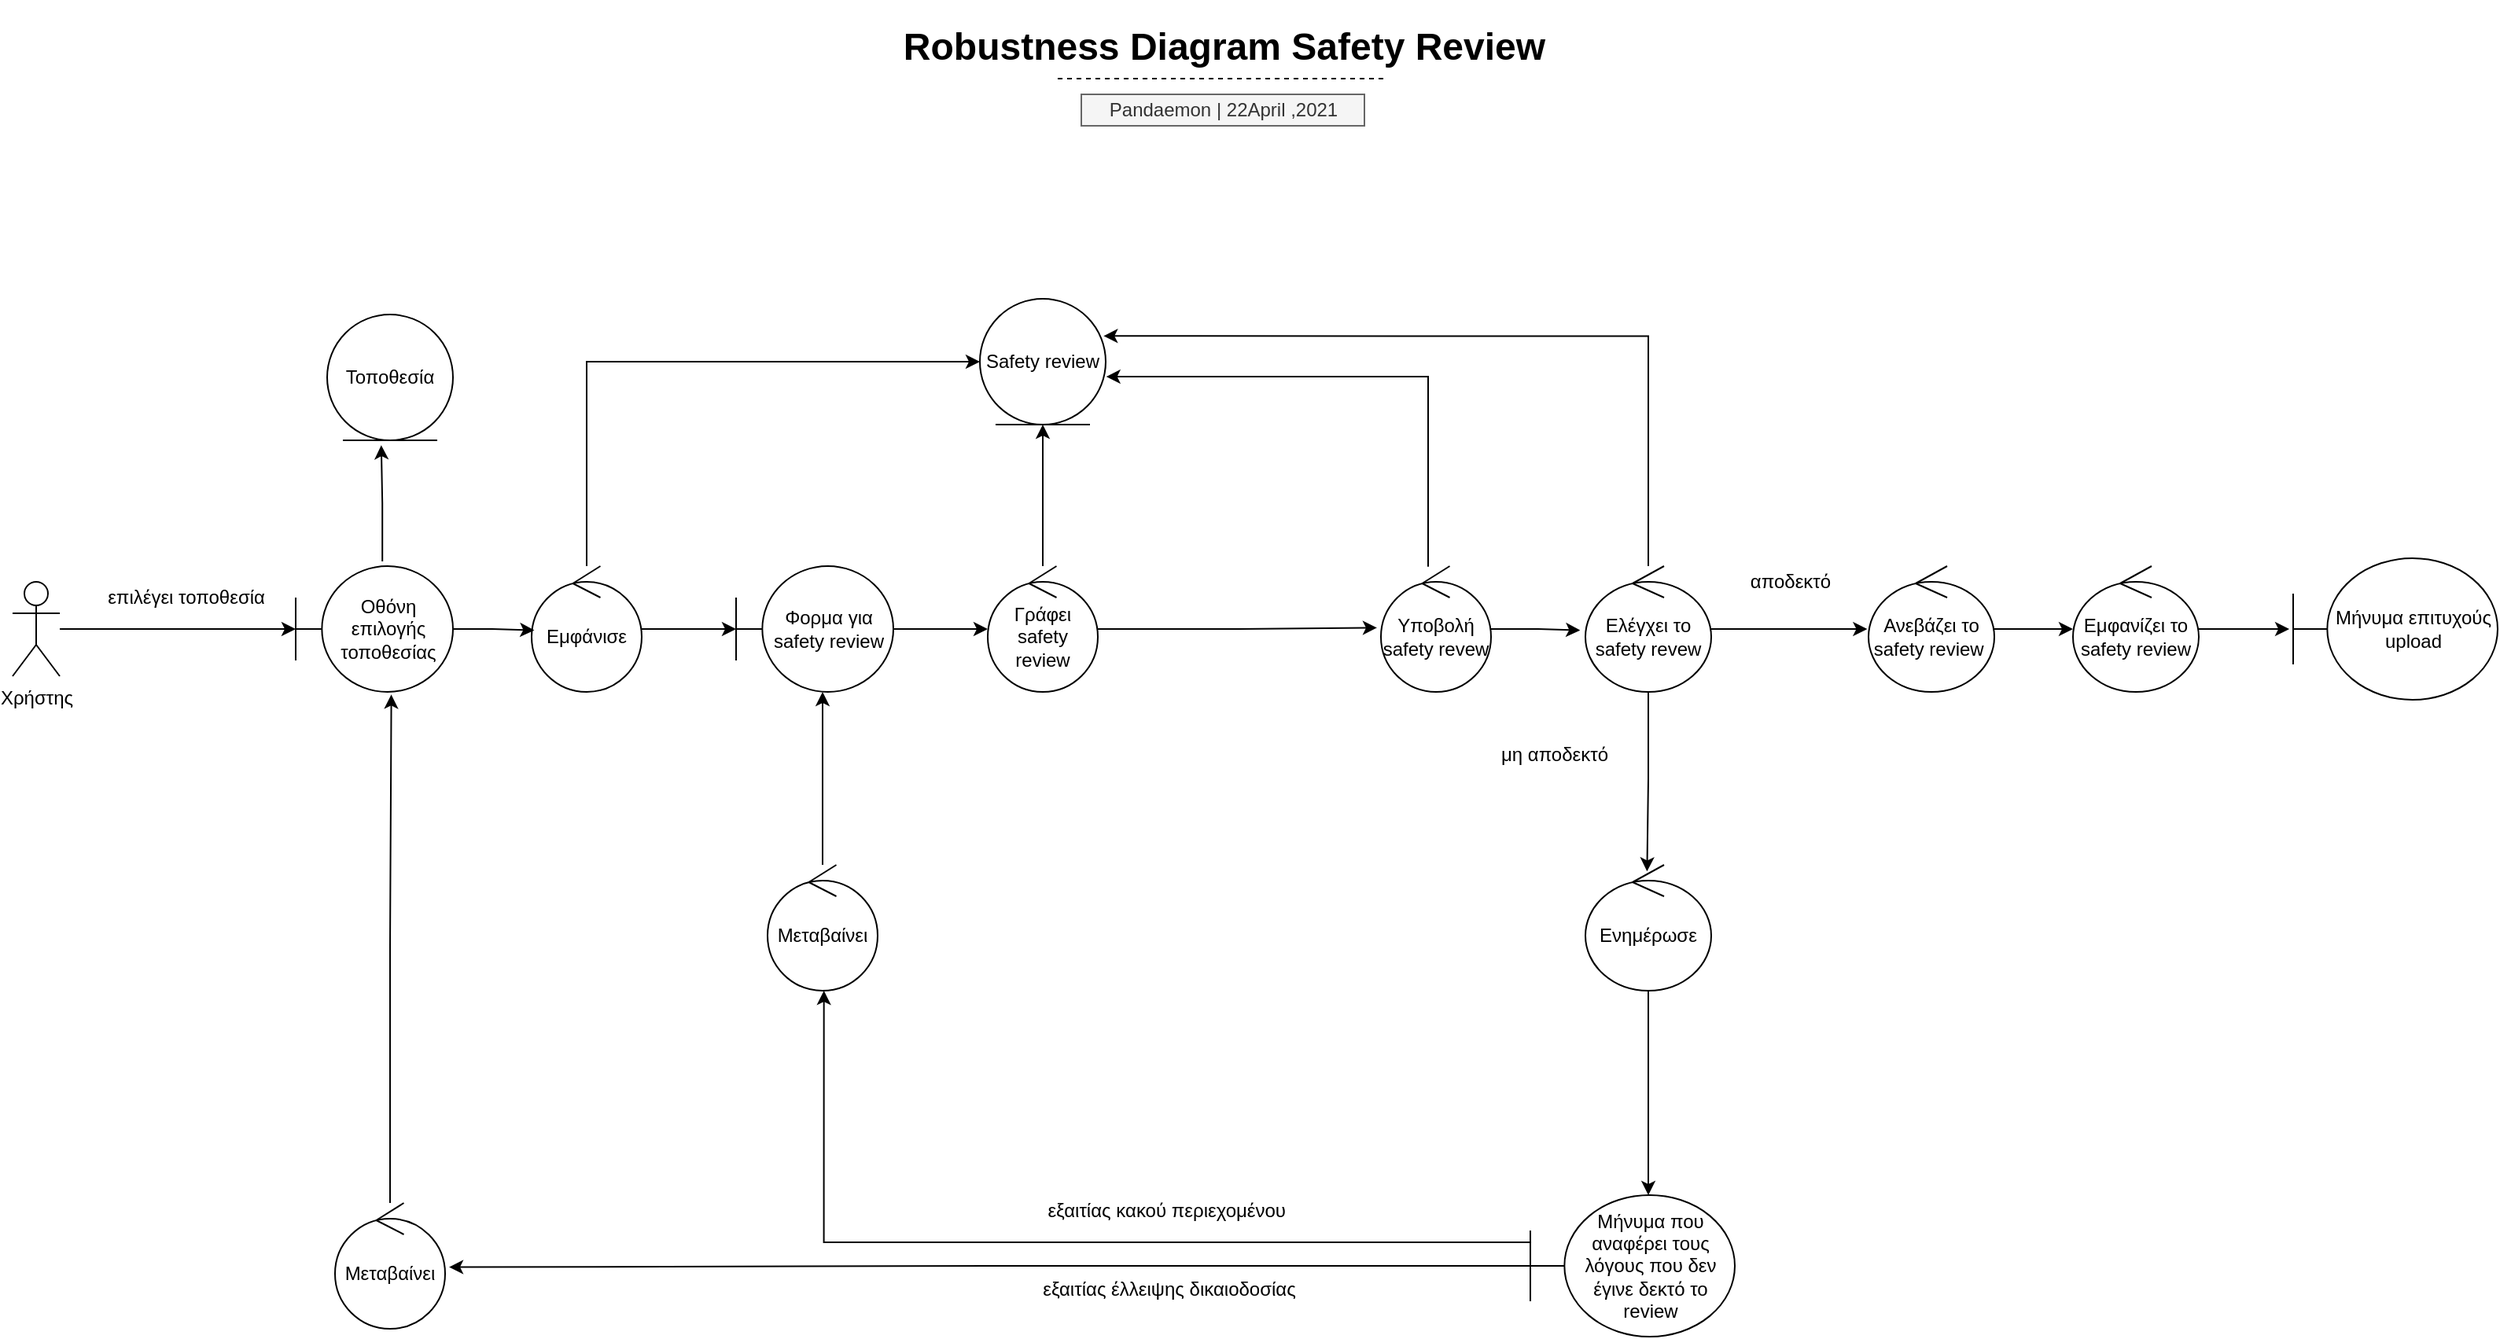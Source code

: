 <mxfile version="14.6.5" type="device"><diagram id="UUolPk4MiBkM2FgleCrF" name="Page-1"><mxGraphModel dx="2459" dy="2420" grid="1" gridSize="10" guides="1" tooltips="1" connect="1" arrows="1" fold="1" page="1" pageScale="1" pageWidth="850" pageHeight="1100" math="0" shadow="0"><root><mxCell id="0"/><mxCell id="1" parent="0"/><mxCell id="nMf0B8R4yyC43rLgSFgL-8" style="edgeStyle=orthogonalEdgeStyle;rounded=0;orthogonalLoop=1;jettySize=auto;html=1;entryX=0;entryY=0.5;entryDx=0;entryDy=0;entryPerimeter=0;" edge="1" parent="1" source="5EGgjXW_G79vntA_0eTZ-1" target="5EGgjXW_G79vntA_0eTZ-5"><mxGeometry relative="1" as="geometry"/></mxCell><mxCell id="5EGgjXW_G79vntA_0eTZ-1" value="Χρήστης" style="shape=umlActor;verticalLabelPosition=bottom;verticalAlign=top;html=1;outlineConnect=0;" parent="1" vertex="1"><mxGeometry x="-280" y="-710" width="30" height="60" as="geometry"/></mxCell><mxCell id="5EGgjXW_G79vntA_0eTZ-3" value="επιλέγει τοποθεσία" style="text;html=1;align=center;verticalAlign=middle;resizable=0;points=[];autosize=1;strokeColor=none;" parent="1" vertex="1"><mxGeometry x="-230" y="-710" width="120" height="20" as="geometry"/></mxCell><mxCell id="nMf0B8R4yyC43rLgSFgL-10" style="edgeStyle=orthogonalEdgeStyle;rounded=0;orthogonalLoop=1;jettySize=auto;html=1;entryX=0;entryY=0.5;entryDx=0;entryDy=0;" edge="1" parent="1" source="5EGgjXW_G79vntA_0eTZ-4" target="5EGgjXW_G79vntA_0eTZ-31"><mxGeometry relative="1" as="geometry"><Array as="points"><mxPoint x="85" y="-850"/></Array></mxGeometry></mxCell><mxCell id="nMf0B8R4yyC43rLgSFgL-33" style="edgeStyle=orthogonalEdgeStyle;rounded=0;orthogonalLoop=1;jettySize=auto;html=1;entryX=0;entryY=0.5;entryDx=0;entryDy=0;entryPerimeter=0;" edge="1" parent="1" source="5EGgjXW_G79vntA_0eTZ-4" target="5EGgjXW_G79vntA_0eTZ-18"><mxGeometry relative="1" as="geometry"/></mxCell><mxCell id="5EGgjXW_G79vntA_0eTZ-4" value="Εμφάνισε" style="ellipse;shape=umlControl;whiteSpace=wrap;html=1;" parent="1" vertex="1"><mxGeometry x="50" y="-720" width="70" height="80" as="geometry"/></mxCell><mxCell id="nMf0B8R4yyC43rLgSFgL-34" style="edgeStyle=orthogonalEdgeStyle;rounded=0;orthogonalLoop=1;jettySize=auto;html=1;entryX=0.024;entryY=0.51;entryDx=0;entryDy=0;entryPerimeter=0;" edge="1" parent="1" source="5EGgjXW_G79vntA_0eTZ-5" target="5EGgjXW_G79vntA_0eTZ-4"><mxGeometry relative="1" as="geometry"/></mxCell><mxCell id="5EGgjXW_G79vntA_0eTZ-5" value="Οθόνη επιλογής τοποθεσίας" style="shape=umlBoundary;whiteSpace=wrap;html=1;" parent="1" vertex="1"><mxGeometry x="-100" y="-720" width="100" height="80" as="geometry"/></mxCell><mxCell id="5EGgjXW_G79vntA_0eTZ-6" value="Τοποθεσία" style="ellipse;shape=umlEntity;whiteSpace=wrap;html=1;" parent="1" vertex="1"><mxGeometry x="-80" y="-880" width="80" height="80" as="geometry"/></mxCell><mxCell id="nMf0B8R4yyC43rLgSFgL-32" style="edgeStyle=orthogonalEdgeStyle;rounded=0;orthogonalLoop=1;jettySize=auto;html=1;" edge="1" parent="1" source="5EGgjXW_G79vntA_0eTZ-18" target="5EGgjXW_G79vntA_0eTZ-47"><mxGeometry relative="1" as="geometry"/></mxCell><mxCell id="5EGgjXW_G79vntA_0eTZ-18" value="Φορμα για safety review" style="shape=umlBoundary;whiteSpace=wrap;html=1;" parent="1" vertex="1"><mxGeometry x="180" y="-720" width="100" height="80" as="geometry"/></mxCell><mxCell id="5EGgjXW_G79vntA_0eTZ-28" value="εξαιτίας κακού περιεχομένου&amp;nbsp;" style="text;html=1;align=center;verticalAlign=middle;resizable=0;points=[];autosize=1;strokeColor=none;" parent="1" vertex="1"><mxGeometry x="370" y="-320" width="170" height="20" as="geometry"/></mxCell><mxCell id="5EGgjXW_G79vntA_0eTZ-30" value="εξαιτίας έλλειψης δικαιοδοσίας" style="text;html=1;align=center;verticalAlign=middle;resizable=0;points=[];autosize=1;strokeColor=none;" parent="1" vertex="1"><mxGeometry x="365" y="-270" width="180" height="20" as="geometry"/></mxCell><mxCell id="5EGgjXW_G79vntA_0eTZ-31" value="Safety review" style="ellipse;shape=umlEntity;whiteSpace=wrap;html=1;" parent="1" vertex="1"><mxGeometry x="335" y="-890" width="80" height="80" as="geometry"/></mxCell><mxCell id="nMf0B8R4yyC43rLgSFgL-25" style="edgeStyle=orthogonalEdgeStyle;rounded=0;orthogonalLoop=1;jettySize=auto;html=1;entryX=0.55;entryY=1;entryDx=0;entryDy=0;entryPerimeter=0;" edge="1" parent="1" source="5EGgjXW_G79vntA_0eTZ-43" target="5EGgjXW_G79vntA_0eTZ-18"><mxGeometry relative="1" as="geometry"/></mxCell><mxCell id="5EGgjXW_G79vntA_0eTZ-43" value="Μεταβαίνει" style="ellipse;shape=umlControl;whiteSpace=wrap;html=1;" parent="1" vertex="1"><mxGeometry x="200" y="-530" width="70" height="80" as="geometry"/></mxCell><mxCell id="5EGgjXW_G79vntA_0eTZ-51" style="edgeStyle=orthogonalEdgeStyle;rounded=0;orthogonalLoop=1;jettySize=auto;html=1;" parent="1" source="5EGgjXW_G79vntA_0eTZ-47" edge="1"><mxGeometry relative="1" as="geometry"><mxPoint x="375" y="-810.0" as="targetPoint"/></mxGeometry></mxCell><mxCell id="nMf0B8R4yyC43rLgSFgL-31" style="edgeStyle=orthogonalEdgeStyle;rounded=0;orthogonalLoop=1;jettySize=auto;html=1;entryX=-0.036;entryY=0.49;entryDx=0;entryDy=0;entryPerimeter=0;" edge="1" parent="1" source="5EGgjXW_G79vntA_0eTZ-47" target="5EGgjXW_G79vntA_0eTZ-21"><mxGeometry relative="1" as="geometry"/></mxCell><mxCell id="5EGgjXW_G79vntA_0eTZ-47" value="Γράφει safety review" style="ellipse;shape=umlControl;whiteSpace=wrap;html=1;" parent="1" vertex="1"><mxGeometry x="340" y="-720" width="70" height="80" as="geometry"/></mxCell><mxCell id="nMf0B8R4yyC43rLgSFgL-1" value="&lt;h1&gt;Robustness Diagram Safety Review&lt;/h1&gt;" style="text;html=1;strokeColor=none;fillColor=none;spacing=5;spacingTop=-20;whiteSpace=wrap;overflow=hidden;rounded=0;fontFamily=Helvetica;align=center;" vertex="1" parent="1"><mxGeometry x="242.5" y="-1070" width="495" height="120" as="geometry"/></mxCell><mxCell id="nMf0B8R4yyC43rLgSFgL-2" value="Pandaemon | 22April ,2021" style="text;html=1;strokeColor=#666666;fillColor=#f5f5f5;align=center;verticalAlign=middle;whiteSpace=wrap;rounded=0;fontFamily=Helvetica;fontStyle=0;fontColor=#333333;" vertex="1" parent="1"><mxGeometry x="399.5" y="-1020" width="180" height="20" as="geometry"/></mxCell><mxCell id="nMf0B8R4yyC43rLgSFgL-3" value="" style="endArrow=none;dashed=1;html=1;fontFamily=Helvetica;" edge="1" parent="1"><mxGeometry width="50" height="50" relative="1" as="geometry"><mxPoint x="384.5" y="-1030" as="sourcePoint"/><mxPoint x="594.5" y="-1030" as="targetPoint"/></mxGeometry></mxCell><mxCell id="nMf0B8R4yyC43rLgSFgL-7" style="edgeStyle=orthogonalEdgeStyle;rounded=0;orthogonalLoop=1;jettySize=auto;html=1;exitX=0.551;exitY=-0.038;exitDx=0;exitDy=0;exitPerimeter=0;entryX=0.43;entryY=1.039;entryDx=0;entryDy=0;entryPerimeter=0;" edge="1" parent="1" source="5EGgjXW_G79vntA_0eTZ-5" target="5EGgjXW_G79vntA_0eTZ-6"><mxGeometry relative="1" as="geometry"><mxPoint x="-50" y="-740.966" as="sourcePoint"/><mxPoint x="-45" y="-790" as="targetPoint"/></mxGeometry></mxCell><mxCell id="nMf0B8R4yyC43rLgSFgL-21" style="edgeStyle=orthogonalEdgeStyle;rounded=0;orthogonalLoop=1;jettySize=auto;html=1;entryX=0.512;entryY=1;entryDx=0;entryDy=0;entryPerimeter=0;" edge="1" parent="1" source="5EGgjXW_G79vntA_0eTZ-17" target="5EGgjXW_G79vntA_0eTZ-43"><mxGeometry relative="1" as="geometry"><Array as="points"><mxPoint x="236" y="-290"/></Array></mxGeometry></mxCell><mxCell id="nMf0B8R4yyC43rLgSFgL-27" style="edgeStyle=orthogonalEdgeStyle;rounded=0;orthogonalLoop=1;jettySize=auto;html=1;entryX=1.036;entryY=0.51;entryDx=0;entryDy=0;entryPerimeter=0;" edge="1" parent="1" source="5EGgjXW_G79vntA_0eTZ-17" target="nMf0B8R4yyC43rLgSFgL-26"><mxGeometry relative="1" as="geometry"><mxPoint x="200" y="-275" as="targetPoint"/></mxGeometry></mxCell><mxCell id="5EGgjXW_G79vntA_0eTZ-17" value="Μήνυμα που αναφέρει τους λόγους που δεν έγινε δεκτό το review" style="shape=umlBoundary;whiteSpace=wrap;html=1;" parent="1" vertex="1"><mxGeometry x="685" y="-320" width="130" height="90" as="geometry"/></mxCell><mxCell id="nMf0B8R4yyC43rLgSFgL-12" style="edgeStyle=orthogonalEdgeStyle;rounded=0;orthogonalLoop=1;jettySize=auto;html=1;entryX=0.983;entryY=0.296;entryDx=0;entryDy=0;entryPerimeter=0;" edge="1" parent="1" source="5EGgjXW_G79vntA_0eTZ-20" target="5EGgjXW_G79vntA_0eTZ-31"><mxGeometry relative="1" as="geometry"><Array as="points"><mxPoint x="760" y="-866"/></Array></mxGeometry></mxCell><mxCell id="nMf0B8R4yyC43rLgSFgL-17" style="edgeStyle=orthogonalEdgeStyle;rounded=0;orthogonalLoop=1;jettySize=auto;html=1;entryX=-0.01;entryY=0.5;entryDx=0;entryDy=0;entryPerimeter=0;" edge="1" parent="1" source="5EGgjXW_G79vntA_0eTZ-20" target="5EGgjXW_G79vntA_0eTZ-25"><mxGeometry relative="1" as="geometry"/></mxCell><mxCell id="nMf0B8R4yyC43rLgSFgL-18" style="edgeStyle=orthogonalEdgeStyle;rounded=0;orthogonalLoop=1;jettySize=auto;html=1;entryX=0.49;entryY=0.052;entryDx=0;entryDy=0;entryPerimeter=0;" edge="1" parent="1" source="5EGgjXW_G79vntA_0eTZ-20" target="5EGgjXW_G79vntA_0eTZ-34"><mxGeometry relative="1" as="geometry"/></mxCell><mxCell id="5EGgjXW_G79vntA_0eTZ-20" value="Ελέγχει το safety revew" style="ellipse;shape=umlControl;whiteSpace=wrap;html=1;" parent="1" vertex="1"><mxGeometry x="720" y="-720" width="80" height="80" as="geometry"/></mxCell><mxCell id="nMf0B8R4yyC43rLgSFgL-11" style="edgeStyle=orthogonalEdgeStyle;rounded=0;orthogonalLoop=1;jettySize=auto;html=1;entryX=1.004;entryY=0.619;entryDx=0;entryDy=0;entryPerimeter=0;" edge="1" parent="1" source="5EGgjXW_G79vntA_0eTZ-21" target="5EGgjXW_G79vntA_0eTZ-31"><mxGeometry relative="1" as="geometry"><Array as="points"><mxPoint x="620" y="-840"/></Array></mxGeometry></mxCell><mxCell id="nMf0B8R4yyC43rLgSFgL-29" style="edgeStyle=orthogonalEdgeStyle;rounded=0;orthogonalLoop=1;jettySize=auto;html=1;entryX=-0.042;entryY=0.51;entryDx=0;entryDy=0;entryPerimeter=0;" edge="1" parent="1" source="5EGgjXW_G79vntA_0eTZ-21" target="5EGgjXW_G79vntA_0eTZ-20"><mxGeometry relative="1" as="geometry"/></mxCell><mxCell id="5EGgjXW_G79vntA_0eTZ-21" value="Υποβολή safety revew" style="ellipse;shape=umlControl;whiteSpace=wrap;html=1;" parent="1" vertex="1"><mxGeometry x="590" y="-720" width="70" height="80" as="geometry"/></mxCell><mxCell id="5EGgjXW_G79vntA_0eTZ-23" value="αποδεκτό" style="text;html=1;align=center;verticalAlign=middle;resizable=0;points=[];autosize=1;strokeColor=none;" parent="1" vertex="1"><mxGeometry x="815" y="-720" width="70" height="20" as="geometry"/></mxCell><mxCell id="nMf0B8R4yyC43rLgSFgL-15" style="edgeStyle=orthogonalEdgeStyle;rounded=0;orthogonalLoop=1;jettySize=auto;html=1;" edge="1" parent="1" source="5EGgjXW_G79vntA_0eTZ-25" target="5EGgjXW_G79vntA_0eTZ-36"><mxGeometry relative="1" as="geometry"/></mxCell><mxCell id="5EGgjXW_G79vntA_0eTZ-25" value="Ανεβάζει το safety review&amp;nbsp;" style="ellipse;shape=umlControl;whiteSpace=wrap;html=1;" parent="1" vertex="1"><mxGeometry x="900" y="-720" width="80" height="80" as="geometry"/></mxCell><mxCell id="5EGgjXW_G79vntA_0eTZ-27" value="μη αποδεκτό" style="text;html=1;align=center;verticalAlign=middle;resizable=0;points=[];autosize=1;strokeColor=none;" parent="1" vertex="1"><mxGeometry x="660" y="-610" width="80" height="20" as="geometry"/></mxCell><mxCell id="nMf0B8R4yyC43rLgSFgL-20" style="edgeStyle=orthogonalEdgeStyle;rounded=0;orthogonalLoop=1;jettySize=auto;html=1;entryX=0.577;entryY=0;entryDx=0;entryDy=0;entryPerimeter=0;" edge="1" parent="1" source="5EGgjXW_G79vntA_0eTZ-34" target="5EGgjXW_G79vntA_0eTZ-17"><mxGeometry relative="1" as="geometry"/></mxCell><mxCell id="5EGgjXW_G79vntA_0eTZ-34" value="Ενημέρωσε" style="ellipse;shape=umlControl;whiteSpace=wrap;html=1;" parent="1" vertex="1"><mxGeometry x="720" y="-530" width="80" height="80" as="geometry"/></mxCell><mxCell id="nMf0B8R4yyC43rLgSFgL-16" style="edgeStyle=orthogonalEdgeStyle;rounded=0;orthogonalLoop=1;jettySize=auto;html=1;entryX=-0.019;entryY=0.5;entryDx=0;entryDy=0;entryPerimeter=0;" edge="1" parent="1" source="5EGgjXW_G79vntA_0eTZ-36" target="5EGgjXW_G79vntA_0eTZ-37"><mxGeometry relative="1" as="geometry"/></mxCell><mxCell id="5EGgjXW_G79vntA_0eTZ-36" value="Εμφανίζει το safety review" style="ellipse;shape=umlControl;whiteSpace=wrap;html=1;" parent="1" vertex="1"><mxGeometry x="1030" y="-720" width="80" height="80" as="geometry"/></mxCell><mxCell id="5EGgjXW_G79vntA_0eTZ-37" value="Μήνυμα επιτυχούς upload" style="shape=umlBoundary;whiteSpace=wrap;html=1;" parent="1" vertex="1"><mxGeometry x="1170" y="-725" width="130" height="90" as="geometry"/></mxCell><mxCell id="nMf0B8R4yyC43rLgSFgL-28" style="edgeStyle=orthogonalEdgeStyle;rounded=0;orthogonalLoop=1;jettySize=auto;html=1;entryX=0.608;entryY=1.021;entryDx=0;entryDy=0;entryPerimeter=0;" edge="1" parent="1" source="nMf0B8R4yyC43rLgSFgL-26" target="5EGgjXW_G79vntA_0eTZ-5"><mxGeometry relative="1" as="geometry"/></mxCell><mxCell id="nMf0B8R4yyC43rLgSFgL-26" value="Μεταβαίνει" style="ellipse;shape=umlControl;whiteSpace=wrap;html=1;" vertex="1" parent="1"><mxGeometry x="-75" y="-315" width="70" height="80" as="geometry"/></mxCell></root></mxGraphModel></diagram></mxfile>